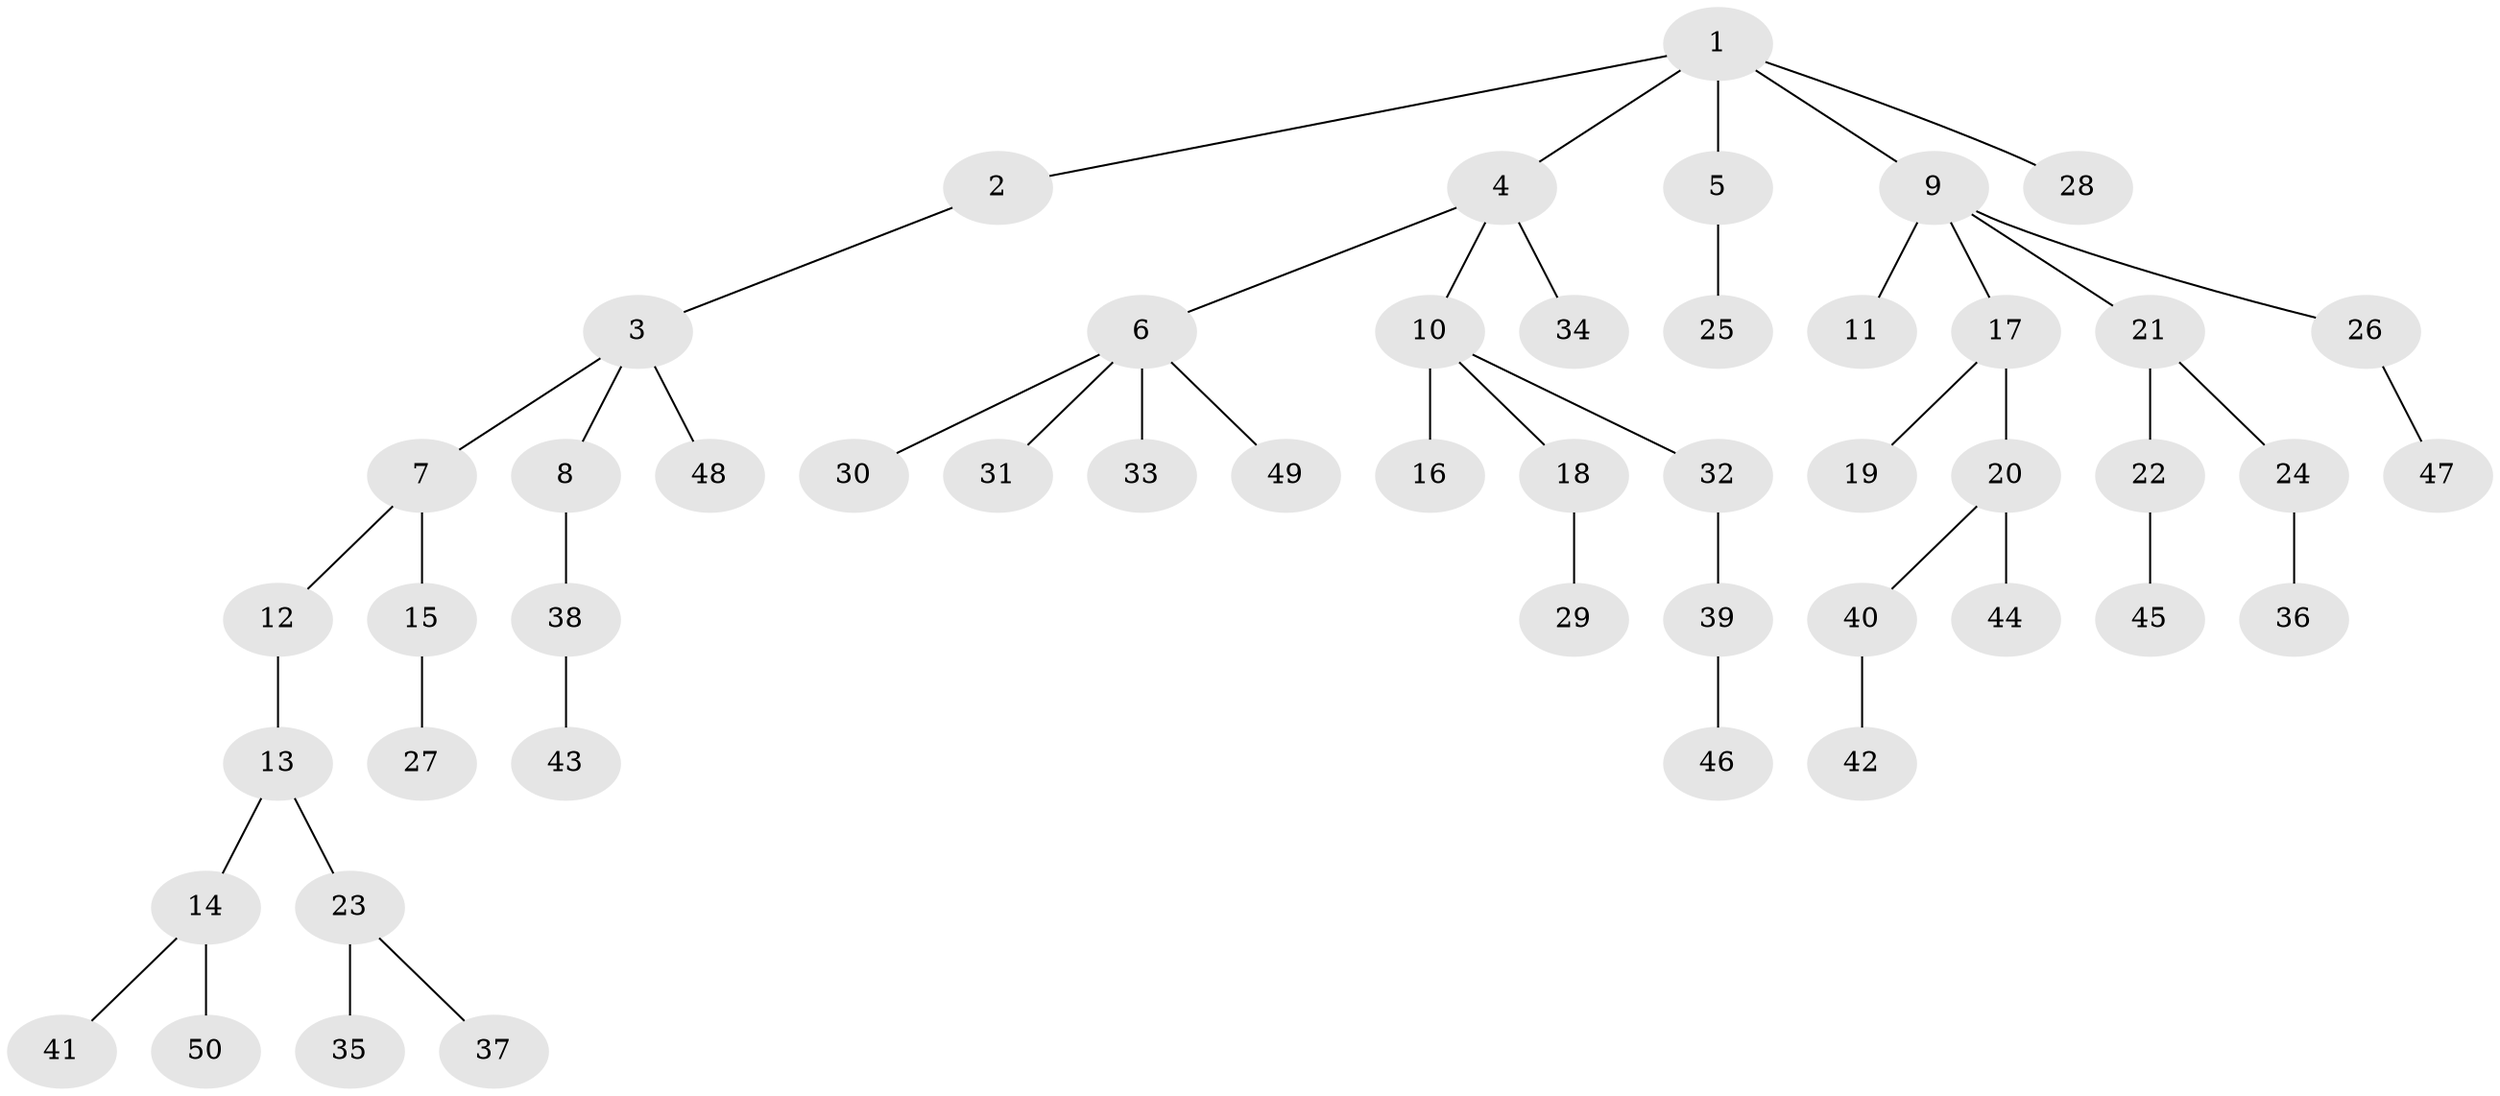 // coarse degree distribution, {4: 0.0967741935483871, 2: 0.25806451612903225, 3: 0.1935483870967742, 1: 0.45161290322580644}
// Generated by graph-tools (version 1.1) at 2025/51/03/04/25 22:51:43]
// undirected, 50 vertices, 49 edges
graph export_dot {
  node [color=gray90,style=filled];
  1;
  2;
  3;
  4;
  5;
  6;
  7;
  8;
  9;
  10;
  11;
  12;
  13;
  14;
  15;
  16;
  17;
  18;
  19;
  20;
  21;
  22;
  23;
  24;
  25;
  26;
  27;
  28;
  29;
  30;
  31;
  32;
  33;
  34;
  35;
  36;
  37;
  38;
  39;
  40;
  41;
  42;
  43;
  44;
  45;
  46;
  47;
  48;
  49;
  50;
  1 -- 2;
  1 -- 4;
  1 -- 5;
  1 -- 9;
  1 -- 28;
  2 -- 3;
  3 -- 7;
  3 -- 8;
  3 -- 48;
  4 -- 6;
  4 -- 10;
  4 -- 34;
  5 -- 25;
  6 -- 30;
  6 -- 31;
  6 -- 33;
  6 -- 49;
  7 -- 12;
  7 -- 15;
  8 -- 38;
  9 -- 11;
  9 -- 17;
  9 -- 21;
  9 -- 26;
  10 -- 16;
  10 -- 18;
  10 -- 32;
  12 -- 13;
  13 -- 14;
  13 -- 23;
  14 -- 41;
  14 -- 50;
  15 -- 27;
  17 -- 19;
  17 -- 20;
  18 -- 29;
  20 -- 40;
  20 -- 44;
  21 -- 22;
  21 -- 24;
  22 -- 45;
  23 -- 35;
  23 -- 37;
  24 -- 36;
  26 -- 47;
  32 -- 39;
  38 -- 43;
  39 -- 46;
  40 -- 42;
}
